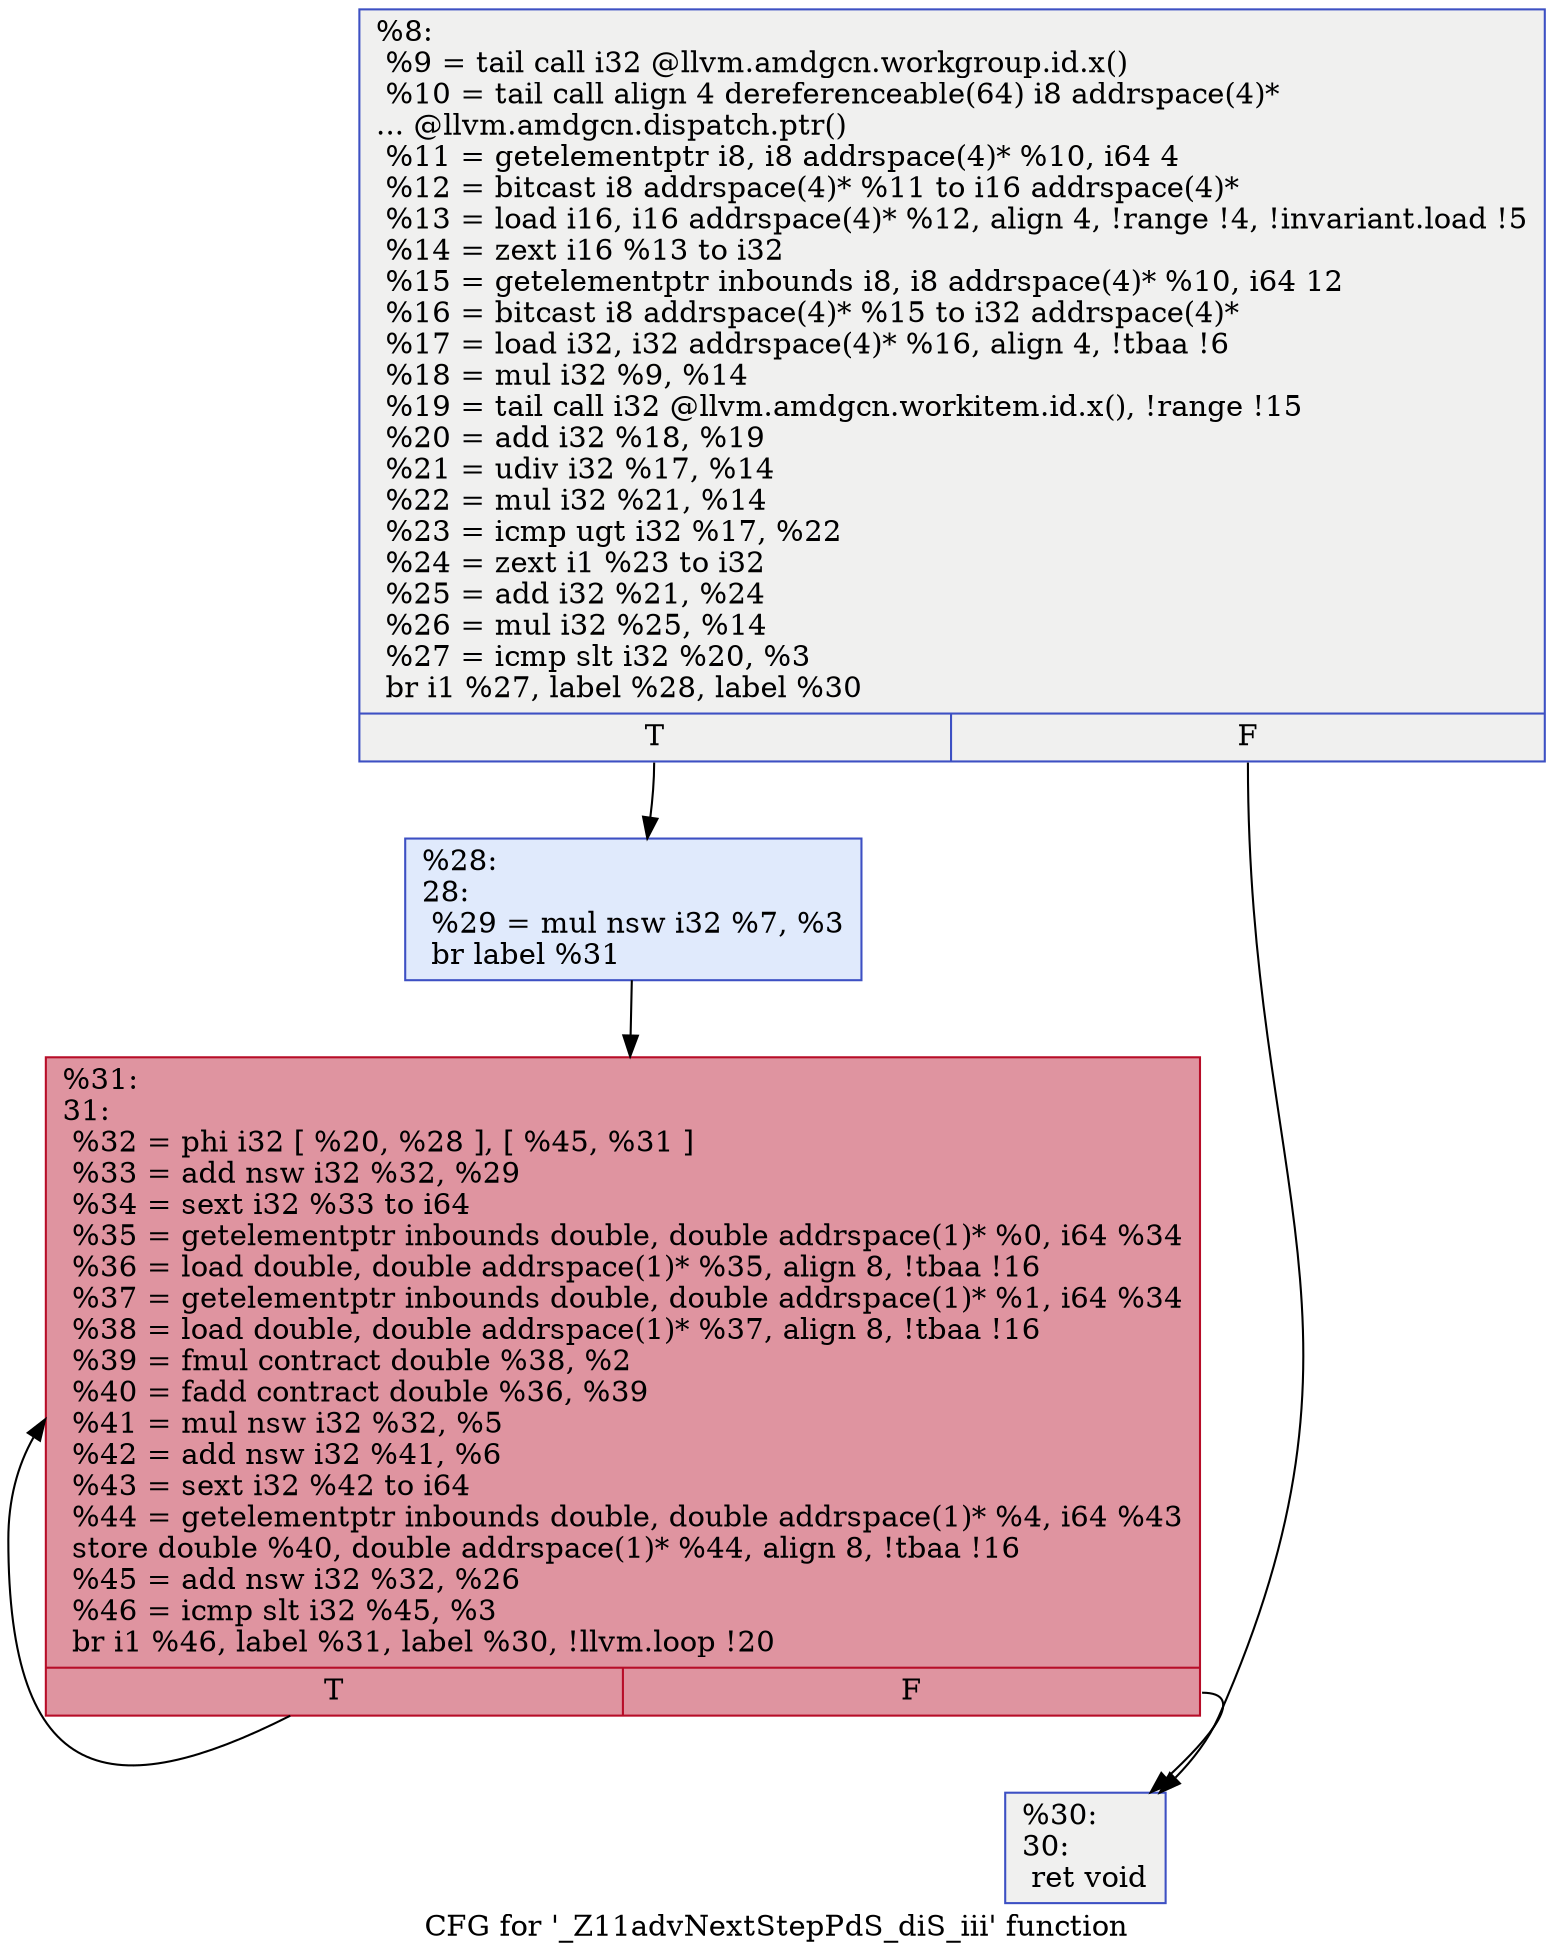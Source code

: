 digraph "CFG for '_Z11advNextStepPdS_diS_iii' function" {
	label="CFG for '_Z11advNextStepPdS_diS_iii' function";

	Node0x5c8a710 [shape=record,color="#3d50c3ff", style=filled, fillcolor="#dedcdb70",label="{%8:\l  %9 = tail call i32 @llvm.amdgcn.workgroup.id.x()\l  %10 = tail call align 4 dereferenceable(64) i8 addrspace(4)*\l... @llvm.amdgcn.dispatch.ptr()\l  %11 = getelementptr i8, i8 addrspace(4)* %10, i64 4\l  %12 = bitcast i8 addrspace(4)* %11 to i16 addrspace(4)*\l  %13 = load i16, i16 addrspace(4)* %12, align 4, !range !4, !invariant.load !5\l  %14 = zext i16 %13 to i32\l  %15 = getelementptr inbounds i8, i8 addrspace(4)* %10, i64 12\l  %16 = bitcast i8 addrspace(4)* %15 to i32 addrspace(4)*\l  %17 = load i32, i32 addrspace(4)* %16, align 4, !tbaa !6\l  %18 = mul i32 %9, %14\l  %19 = tail call i32 @llvm.amdgcn.workitem.id.x(), !range !15\l  %20 = add i32 %18, %19\l  %21 = udiv i32 %17, %14\l  %22 = mul i32 %21, %14\l  %23 = icmp ugt i32 %17, %22\l  %24 = zext i1 %23 to i32\l  %25 = add i32 %21, %24\l  %26 = mul i32 %25, %14\l  %27 = icmp slt i32 %20, %3\l  br i1 %27, label %28, label %30\l|{<s0>T|<s1>F}}"];
	Node0x5c8a710:s0 -> Node0x5c8cc90;
	Node0x5c8a710:s1 -> Node0x5c8cd20;
	Node0x5c8cc90 [shape=record,color="#3d50c3ff", style=filled, fillcolor="#b9d0f970",label="{%28:\l28:                                               \l  %29 = mul nsw i32 %7, %3\l  br label %31\l}"];
	Node0x5c8cc90 -> Node0x5c8cef0;
	Node0x5c8cd20 [shape=record,color="#3d50c3ff", style=filled, fillcolor="#dedcdb70",label="{%30:\l30:                                               \l  ret void\l}"];
	Node0x5c8cef0 [shape=record,color="#b70d28ff", style=filled, fillcolor="#b70d2870",label="{%31:\l31:                                               \l  %32 = phi i32 [ %20, %28 ], [ %45, %31 ]\l  %33 = add nsw i32 %32, %29\l  %34 = sext i32 %33 to i64\l  %35 = getelementptr inbounds double, double addrspace(1)* %0, i64 %34\l  %36 = load double, double addrspace(1)* %35, align 8, !tbaa !16\l  %37 = getelementptr inbounds double, double addrspace(1)* %1, i64 %34\l  %38 = load double, double addrspace(1)* %37, align 8, !tbaa !16\l  %39 = fmul contract double %38, %2\l  %40 = fadd contract double %36, %39\l  %41 = mul nsw i32 %32, %5\l  %42 = add nsw i32 %41, %6\l  %43 = sext i32 %42 to i64\l  %44 = getelementptr inbounds double, double addrspace(1)* %4, i64 %43\l  store double %40, double addrspace(1)* %44, align 8, !tbaa !16\l  %45 = add nsw i32 %32, %26\l  %46 = icmp slt i32 %45, %3\l  br i1 %46, label %31, label %30, !llvm.loop !20\l|{<s0>T|<s1>F}}"];
	Node0x5c8cef0:s0 -> Node0x5c8cef0;
	Node0x5c8cef0:s1 -> Node0x5c8cd20;
}
